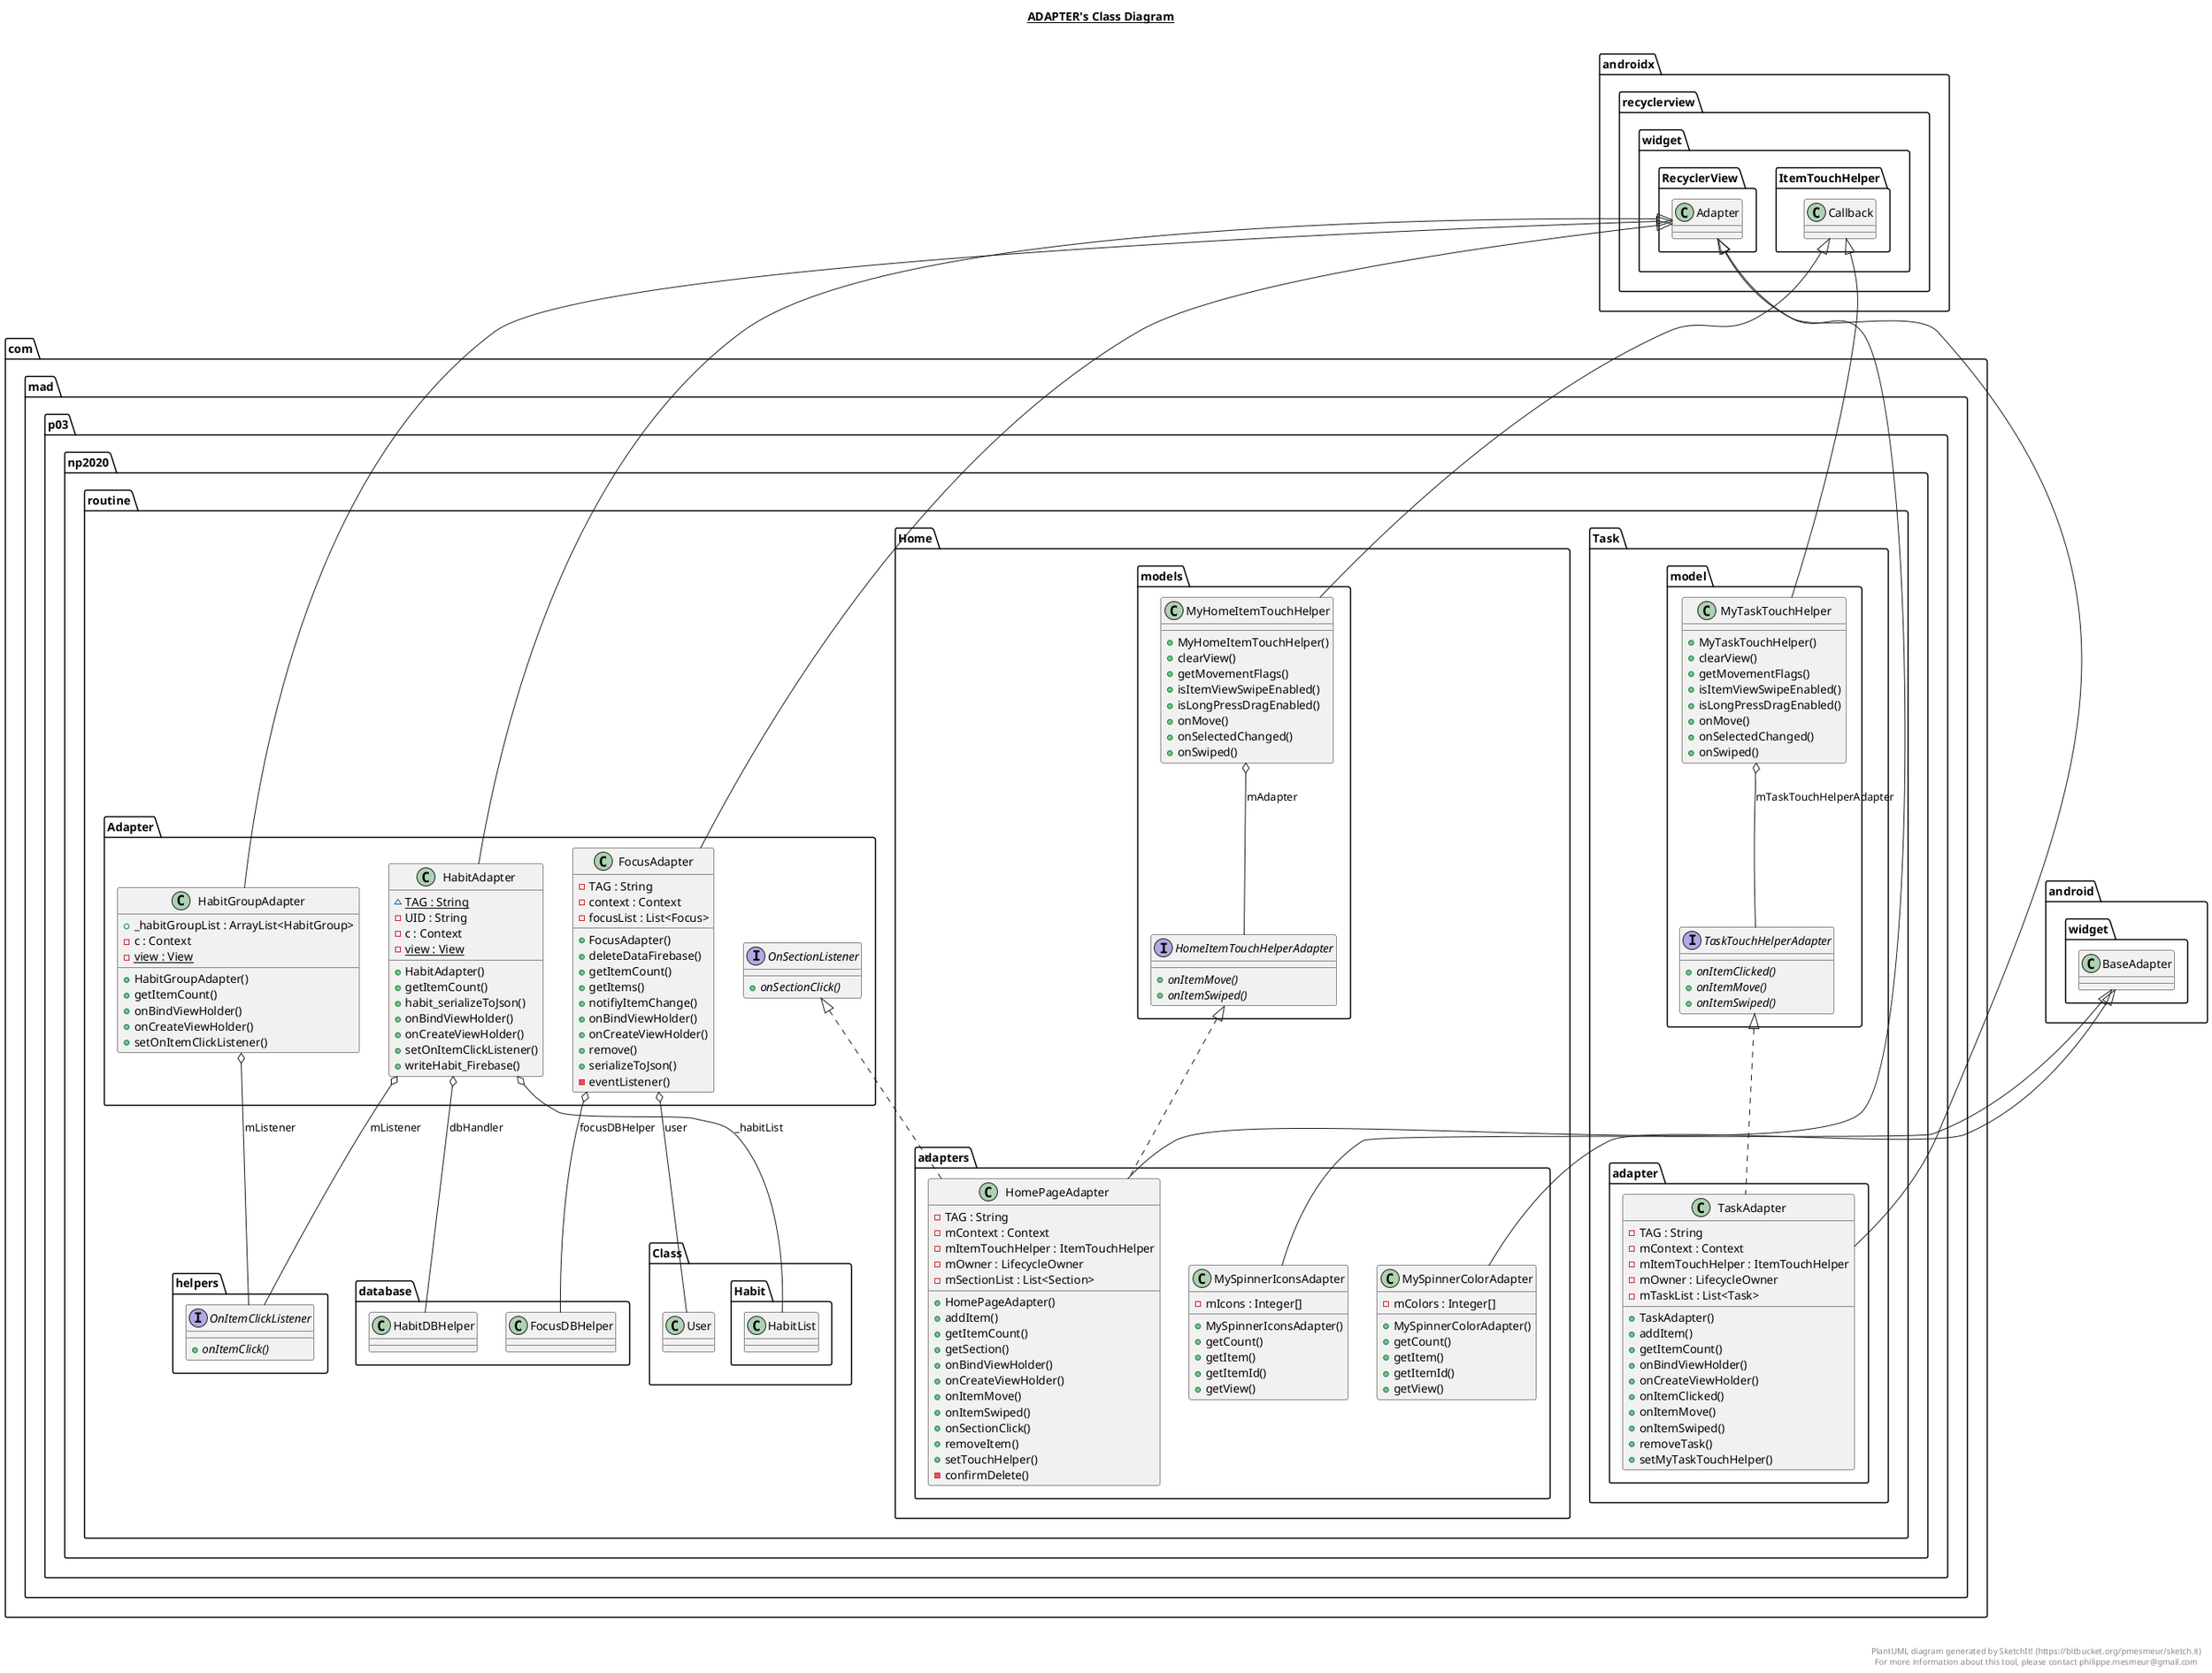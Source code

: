 @startuml

title __ADAPTER's Class Diagram__\n

  namespace com.mad.p03.np2020.routine {
    namespace Adapter {
      class com.mad.p03.np2020.routine.Adapter.FocusAdapter {
          - TAG : String
          - context : Context
          - focusList : List<Focus>
          + FocusAdapter()
          + deleteDataFirebase()
          + getItemCount()
          + getItems()
          + notifiyItemChange()
          + onBindViewHolder()
          + onCreateViewHolder()
          + remove()
          + serializeToJson()
          - eventListener()
      }
    }
  }
  

  namespace com.mad.p03.np2020.routine {
    namespace Adapter {
      class com.mad.p03.np2020.routine.Adapter.HabitAdapter {
          {static} ~ TAG : String
          - UID : String
          - c : Context
          {static} - view : View
          + HabitAdapter()
          + getItemCount()
          + habit_serializeToJson()
          + onBindViewHolder()
          + onCreateViewHolder()
          + setOnItemClickListener()
          + writeHabit_Firebase()
      }
    }
  }
  

  namespace com.mad.p03.np2020.routine {
    namespace Adapter {
      class com.mad.p03.np2020.routine.Adapter.HabitGroupAdapter {
          + _habitGroupList : ArrayList<HabitGroup>
          - c : Context
          {static} - view : View
          + HabitGroupAdapter()
          + getItemCount()
          + onBindViewHolder()
          + onCreateViewHolder()
          + setOnItemClickListener()
      }
    }
  }
  

  namespace com.mad.p03.np2020.routine {
    namespace Adapter {
      interface com.mad.p03.np2020.routine.Home.models.HomeItemTouchHelperAdapter {
          {abstract} + onItemMove()
          {abstract} + onItemSwiped()
      }
    }
  }
  

  namespace com.mad.p03.np2020.routine {
    namespace Adapter {
      class com.mad.p03.np2020.routine.Home.adapters.HomePageAdapter {
          - TAG : String
          - mContext : Context
          - mItemTouchHelper : ItemTouchHelper
          - mOwner : LifecycleOwner
          - mSectionList : List<Section>
          + HomePageAdapter()
          + addItem()
          + getItemCount()
          + getSection()
          + onBindViewHolder()
          + onCreateViewHolder()
          + onItemMove()
          + onItemSwiped()
          + onSectionClick()
          + removeItem()
          + setTouchHelper()
          - confirmDelete()
      }
    }
  }
  

  namespace com.mad.p03.np2020.routine {
    namespace Adapter {
      class com.mad.p03.np2020.routine.Home.models.MyHomeItemTouchHelper {
          + MyHomeItemTouchHelper()
          + clearView()
          + getMovementFlags()
          + isItemViewSwipeEnabled()
          + isLongPressDragEnabled()
          + onMove()
          + onSelectedChanged()
          + onSwiped()
      }
    }
  }
  

  namespace com.mad.p03.np2020.routine {
    namespace Adapter {
      class com.mad.p03.np2020.routine.Home.adapters.MySpinnerColorAdapter {
          - mColors : Integer[]
          + MySpinnerColorAdapter()
          + getCount()
          + getItem()
          + getItemId()
          + getView()
      }
    }
  }
  

  namespace com.mad.p03.np2020.routine {
    namespace Adapter {
      class com.mad.p03.np2020.routine.Home.adapters.MySpinnerIconsAdapter {
          - mIcons : Integer[]
          + MySpinnerIconsAdapter()
          + getCount()
          + getItem()
          + getItemId()
          + getView()
      }
    }
  }
  

  namespace com.mad.p03.np2020.routine {
    namespace Adapter {
      class com.mad.p03.np2020.routine.Task.model.MyTaskTouchHelper {
          + MyTaskTouchHelper()
          + clearView()
          + getMovementFlags()
          + isItemViewSwipeEnabled()
          + isLongPressDragEnabled()
          + onMove()
          + onSelectedChanged()
          + onSwiped()
      }
    }
  }
  

  namespace com.mad.p03.np2020.routine {
    namespace Adapter {
      interface com.mad.p03.np2020.routine.helpers.OnItemClickListener {
          {abstract} + onItemClick()
      }
    }
  }
  

  namespace com.mad.p03.np2020.routine {
    namespace Adapter {
      interface com.mad.p03.np2020.routine.Adapter.OnSectionListener {
          {abstract} + onSectionClick()
      }
    }
  }
  

  namespace com.mad.p03.np2020.routine {
    namespace Adapter {
      class com.mad.p03.np2020.routine.Task.adapter.TaskAdapter {
          - TAG : String
          - mContext : Context
          - mItemTouchHelper : ItemTouchHelper
          - mOwner : LifecycleOwner
          - mTaskList : List<Task>
          + TaskAdapter()
          + addItem()
          + getItemCount()
          + onBindViewHolder()
          + onCreateViewHolder()
          + onItemClicked()
          + onItemMove()
          + onItemSwiped()
          + removeTask()
          + setMyTaskTouchHelper()
      }
    }
  }
  

  namespace com.mad.p03.np2020.routine {
    namespace Adapter {
      interface com.mad.p03.np2020.routine.Task.model.TaskTouchHelperAdapter {
          {abstract} + onItemClicked()
          {abstract} + onItemMove()
          {abstract} + onItemSwiped()
      }
    }
  }
  

  com.mad.p03.np2020.routine.Adapter.FocusAdapter -up-|> androidx.recyclerview.widget.RecyclerView.Adapter
  com.mad.p03.np2020.routine.Adapter.FocusAdapter o-- com.mad.p03.np2020.routine.database.FocusDBHelper : focusDBHelper
  com.mad.p03.np2020.routine.Adapter.FocusAdapter o-- com.mad.p03.np2020.routine.Class.User : user
  com.mad.p03.np2020.routine.Adapter.HabitAdapter -up-|> androidx.recyclerview.widget.RecyclerView.Adapter
  com.mad.p03.np2020.routine.Adapter.HabitAdapter o-- com.mad.p03.np2020.routine.Class.Habit.HabitList : _habitList
  com.mad.p03.np2020.routine.Adapter.HabitAdapter o-- com.mad.p03.np2020.routine.database.HabitDBHelper : dbHandler
  com.mad.p03.np2020.routine.Adapter.HabitAdapter o-- com.mad.p03.np2020.routine.helpers.OnItemClickListener : mListener
  com.mad.p03.np2020.routine.Adapter.HabitGroupAdapter -up-|> androidx.recyclerview.widget.RecyclerView.Adapter
  com.mad.p03.np2020.routine.Adapter.HabitGroupAdapter o-- com.mad.p03.np2020.routine.helpers.OnItemClickListener : mListener
  com.mad.p03.np2020.routine.Home.adapters.HomePageAdapter .up.|> com.mad.p03.np2020.routine.Home.models.HomeItemTouchHelperAdapter
  com.mad.p03.np2020.routine.Home.adapters.HomePageAdapter .up.|> com.mad.p03.np2020.routine.Adapter.OnSectionListener
  com.mad.p03.np2020.routine.Home.adapters.HomePageAdapter -up-|> androidx.recyclerview.widget.RecyclerView.Adapter
  com.mad.p03.np2020.routine.Home.models.MyHomeItemTouchHelper -up-|> androidx.recyclerview.widget.ItemTouchHelper.Callback
  com.mad.p03.np2020.routine.Home.models.MyHomeItemTouchHelper o-- com.mad.p03.np2020.routine.Home.models.HomeItemTouchHelperAdapter : mAdapter
  com.mad.p03.np2020.routine.Home.adapters.MySpinnerColorAdapter -up-|> android.widget.BaseAdapter
  com.mad.p03.np2020.routine.Home.adapters.MySpinnerIconsAdapter -up-|> android.widget.BaseAdapter
  com.mad.p03.np2020.routine.Task.model.MyTaskTouchHelper -up-|> androidx.recyclerview.widget.ItemTouchHelper.Callback
  com.mad.p03.np2020.routine.Task.model.MyTaskTouchHelper o-- com.mad.p03.np2020.routine.Task.model.TaskTouchHelperAdapter : mTaskTouchHelperAdapter
  com.mad.p03.np2020.routine.Task.adapter.TaskAdapter .up.|> com.mad.p03.np2020.routine.Task.model.TaskTouchHelperAdapter
  com.mad.p03.np2020.routine.Task.adapter.TaskAdapter -up-|> androidx.recyclerview.widget.RecyclerView.Adapter


right footer


PlantUML diagram generated by SketchIt! (https://bitbucket.org/pmesmeur/sketch.it)
For more information about this tool, please contact philippe.mesmeur@gmail.com
endfooter

@enduml
